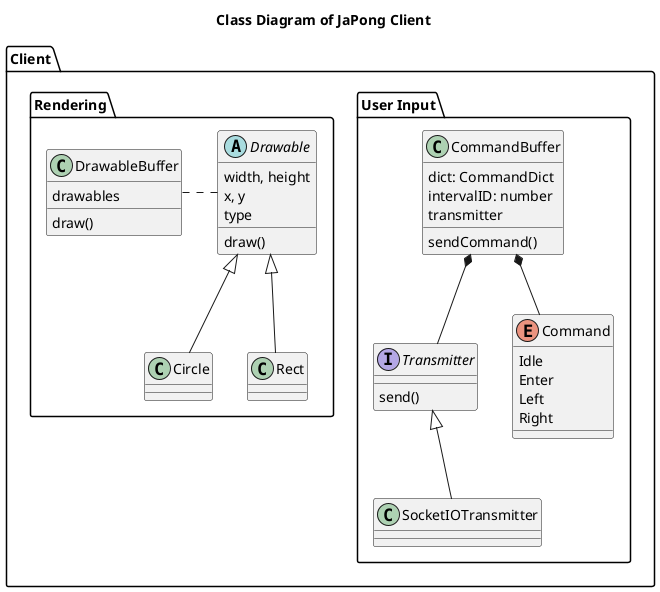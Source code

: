 @startuml

title "Class Diagram of JaPong Client"

package "Client" {
    package "User Input" {
        interface Transmitter {
            send()
        }

        class CommandBuffer {
            dict: CommandDict
            intervalID: number
            transmitter
            sendCommand()
        }

        class SocketIOTransmitter {

        }

        CommandBuffer *-- Transmitter
        CommandBuffer *-- Command
        Enum Command {
            Idle
            Enter
            Left
            Right
        }
        Transmitter <|-- SocketIOTransmitter
    }

    package Rendering {
        abstract "Drawable" as DrawableClient {
            width, height
            x, y
            type
            draw()
        }
        class Circle {}
        class Rect {}
        DrawableClient <|-- Circle
        DrawableClient <|-- Rect
        class DrawableBuffer {
            drawables
            draw()
        }
        DrawableBuffer . DrawableClient
    }
}

@enduml